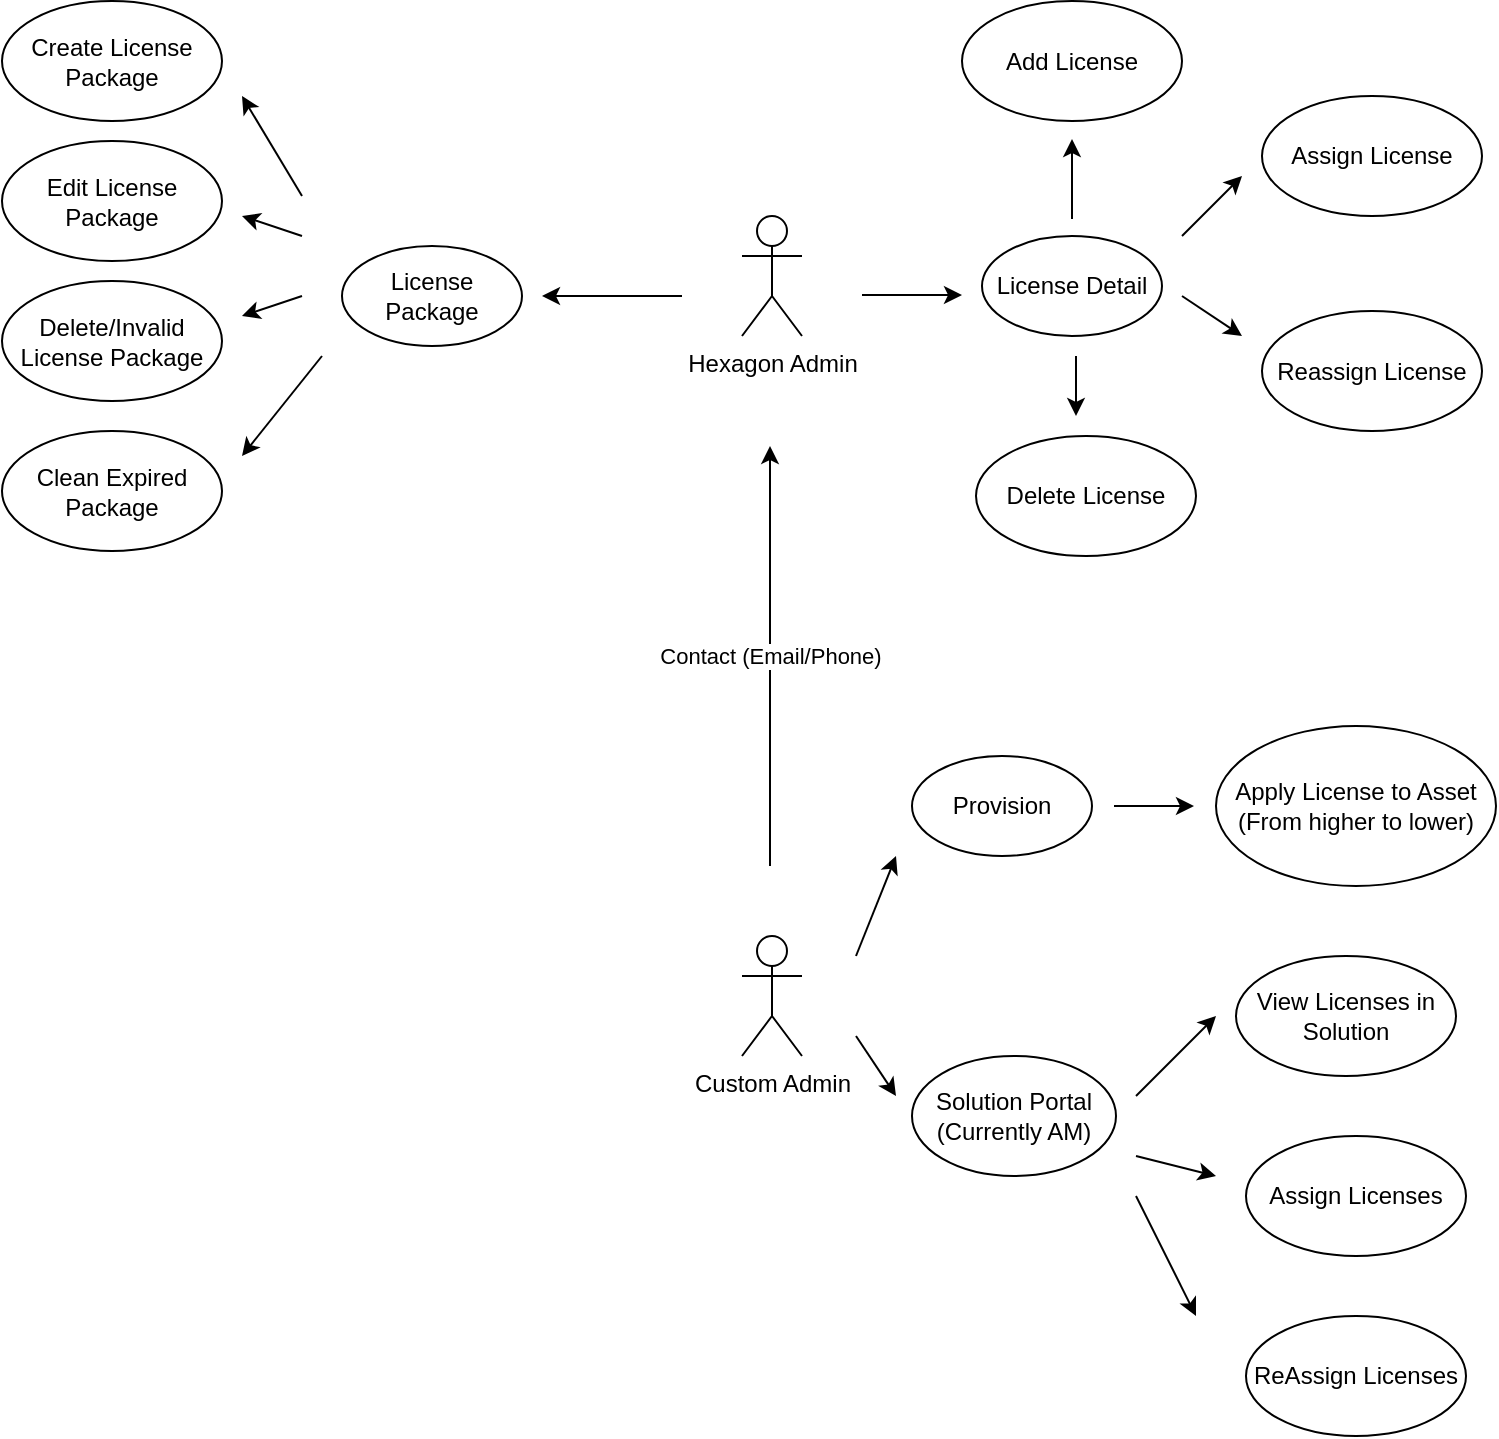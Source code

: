 <mxfile version="10.6.6" type="github"><diagram name="Use Case" id="c7558073-3199-34d8-9f00-42111426c3f3"><mxGraphModel dx="1630" dy="742" grid="1" gridSize="10" guides="1" tooltips="1" connect="1" arrows="1" fold="1" page="1" pageScale="1" pageWidth="826" pageHeight="1169" background="#ffffff" math="0" shadow="0"><root><mxCell id="0"/><mxCell id="1" parent="0"/><mxCell id="r0mhgqkik5IvZY-A_OnH-96" value="Hexagon Admin" style="shape=umlActor;verticalLabelPosition=bottom;labelBackgroundColor=#ffffff;verticalAlign=top;html=1;outlineConnect=0;" parent="1" vertex="1"><mxGeometry x="413" y="200" width="30" height="60" as="geometry"/></mxCell><mxCell id="r0mhgqkik5IvZY-A_OnH-103" value="" style="endArrow=classic;html=1;" parent="1" edge="1"><mxGeometry width="50" height="50" relative="1" as="geometry"><mxPoint x="383" y="240" as="sourcePoint"/><mxPoint x="313" y="240" as="targetPoint"/></mxGeometry></mxCell><mxCell id="r0mhgqkik5IvZY-A_OnH-105" value="License Package" style="ellipse;whiteSpace=wrap;html=1;" parent="1" vertex="1"><mxGeometry x="213" y="215" width="90" height="50" as="geometry"/></mxCell><mxCell id="r0mhgqkik5IvZY-A_OnH-106" value="" style="endArrow=classic;html=1;" parent="1" edge="1"><mxGeometry width="50" height="50" relative="1" as="geometry"><mxPoint x="473" y="239.5" as="sourcePoint"/><mxPoint x="523" y="239.5" as="targetPoint"/></mxGeometry></mxCell><mxCell id="r0mhgqkik5IvZY-A_OnH-107" value="License Detail" style="ellipse;whiteSpace=wrap;html=1;" parent="1" vertex="1"><mxGeometry x="533" y="210" width="90" height="50" as="geometry"/></mxCell><mxCell id="r0mhgqkik5IvZY-A_OnH-108" value="" style="endArrow=classic;html=1;" parent="1" edge="1"><mxGeometry width="50" height="50" relative="1" as="geometry"><mxPoint x="193" y="190" as="sourcePoint"/><mxPoint x="163" y="140" as="targetPoint"/></mxGeometry></mxCell><mxCell id="r0mhgqkik5IvZY-A_OnH-109" value="Create License Package" style="ellipse;whiteSpace=wrap;html=1;" parent="1" vertex="1"><mxGeometry x="43" y="92.5" width="110" height="60" as="geometry"/></mxCell><mxCell id="r0mhgqkik5IvZY-A_OnH-110" value="" style="endArrow=classic;html=1;" parent="1" edge="1"><mxGeometry width="50" height="50" relative="1" as="geometry"><mxPoint x="193" y="210" as="sourcePoint"/><mxPoint x="163" y="200" as="targetPoint"/></mxGeometry></mxCell><mxCell id="r0mhgqkik5IvZY-A_OnH-111" value="Clean&amp;nbsp;Expired Package" style="ellipse;whiteSpace=wrap;html=1;" parent="1" vertex="1"><mxGeometry x="43" y="307.5" width="110" height="60" as="geometry"/></mxCell><mxCell id="r0mhgqkik5IvZY-A_OnH-112" value="" style="endArrow=classic;html=1;" parent="1" edge="1"><mxGeometry width="50" height="50" relative="1" as="geometry"><mxPoint x="193" y="240" as="sourcePoint"/><mxPoint x="163" y="250" as="targetPoint"/></mxGeometry></mxCell><mxCell id="r0mhgqkik5IvZY-A_OnH-114" value="Edit License Package" style="ellipse;whiteSpace=wrap;html=1;" parent="1" vertex="1"><mxGeometry x="43" y="162.5" width="110" height="60" as="geometry"/></mxCell><mxCell id="r0mhgqkik5IvZY-A_OnH-116" value="Delete/Invalid License Package" style="ellipse;whiteSpace=wrap;html=1;" parent="1" vertex="1"><mxGeometry x="43" y="232.5" width="110" height="60" as="geometry"/></mxCell><mxCell id="vW0OFBkZSmCut9_RI_7a-1" value="" style="endArrow=classic;html=1;" parent="1" edge="1"><mxGeometry width="50" height="50" relative="1" as="geometry"><mxPoint x="203" y="270" as="sourcePoint"/><mxPoint x="163" y="320" as="targetPoint"/></mxGeometry></mxCell><mxCell id="DIZYULy87rvY9kL2d906-1" value="Custom Admin" style="shape=umlActor;verticalLabelPosition=bottom;labelBackgroundColor=#ffffff;verticalAlign=top;html=1;outlineConnect=0;" parent="1" vertex="1"><mxGeometry x="413" y="560" width="30" height="60" as="geometry"/></mxCell><mxCell id="DIZYULy87rvY9kL2d906-3" value="Contact (Email/Phone)" style="endArrow=classic;html=1;" parent="1" edge="1"><mxGeometry width="50" height="50" relative="1" as="geometry"><mxPoint x="427" y="525" as="sourcePoint"/><mxPoint x="427" y="315" as="targetPoint"/></mxGeometry></mxCell><mxCell id="DIZYULy87rvY9kL2d906-4" value="" style="endArrow=classic;html=1;" parent="1" edge="1"><mxGeometry width="50" height="50" relative="1" as="geometry"><mxPoint x="633" y="210" as="sourcePoint"/><mxPoint x="663" y="180" as="targetPoint"/></mxGeometry></mxCell><mxCell id="DIZYULy87rvY9kL2d906-5" value="Assign License" style="ellipse;whiteSpace=wrap;html=1;" parent="1" vertex="1"><mxGeometry x="673" y="140" width="110" height="60" as="geometry"/></mxCell><mxCell id="DIZYULy87rvY9kL2d906-6" value="Reassign License" style="ellipse;whiteSpace=wrap;html=1;" parent="1" vertex="1"><mxGeometry x="673" y="247.5" width="110" height="60" as="geometry"/></mxCell><mxCell id="DIZYULy87rvY9kL2d906-7" value="" style="endArrow=classic;html=1;" parent="1" edge="1"><mxGeometry width="50" height="50" relative="1" as="geometry"><mxPoint x="633" y="240" as="sourcePoint"/><mxPoint x="663" y="260" as="targetPoint"/></mxGeometry></mxCell><mxCell id="DIZYULy87rvY9kL2d906-9" value="" style="endArrow=classic;html=1;" parent="1" edge="1"><mxGeometry width="50" height="50" relative="1" as="geometry"><mxPoint x="470" y="570" as="sourcePoint"/><mxPoint x="490" y="520" as="targetPoint"/></mxGeometry></mxCell><mxCell id="DIZYULy87rvY9kL2d906-10" value="Provision" style="ellipse;whiteSpace=wrap;html=1;" parent="1" vertex="1"><mxGeometry x="498" y="470" width="90" height="50" as="geometry"/></mxCell><mxCell id="DIZYULy87rvY9kL2d906-11" value="" style="endArrow=classic;html=1;" parent="1" edge="1"><mxGeometry width="50" height="50" relative="1" as="geometry"><mxPoint x="599" y="495" as="sourcePoint"/><mxPoint x="639" y="495" as="targetPoint"/></mxGeometry></mxCell><mxCell id="DIZYULy87rvY9kL2d906-12" value="Apply License to Asset (From higher to lower)" style="ellipse;whiteSpace=wrap;html=1;" parent="1" vertex="1"><mxGeometry x="650" y="455" width="140" height="80" as="geometry"/></mxCell><mxCell id="DIZYULy87rvY9kL2d906-14" value="Solution Portal (Currently AM)" style="ellipse;whiteSpace=wrap;html=1;" parent="1" vertex="1"><mxGeometry x="498" y="620" width="102" height="60" as="geometry"/></mxCell><mxCell id="DIZYULy87rvY9kL2d906-15" value="" style="endArrow=classic;html=1;" parent="1" edge="1"><mxGeometry width="50" height="50" relative="1" as="geometry"><mxPoint x="470" y="610" as="sourcePoint"/><mxPoint x="490" y="640" as="targetPoint"/></mxGeometry></mxCell><mxCell id="DIZYULy87rvY9kL2d906-16" value="" style="endArrow=classic;html=1;" parent="1" edge="1"><mxGeometry width="50" height="50" relative="1" as="geometry"><mxPoint x="610" y="640" as="sourcePoint"/><mxPoint x="650" y="600" as="targetPoint"/></mxGeometry></mxCell><mxCell id="DIZYULy87rvY9kL2d906-17" value="View Licenses in Solution" style="ellipse;whiteSpace=wrap;html=1;" parent="1" vertex="1"><mxGeometry x="660" y="570" width="110" height="60" as="geometry"/></mxCell><mxCell id="DIZYULy87rvY9kL2d906-18" value="Assign Licenses" style="ellipse;whiteSpace=wrap;html=1;" parent="1" vertex="1"><mxGeometry x="665" y="660" width="110" height="60" as="geometry"/></mxCell><mxCell id="DIZYULy87rvY9kL2d906-19" value="ReAssign Licenses" style="ellipse;whiteSpace=wrap;html=1;" parent="1" vertex="1"><mxGeometry x="665" y="750" width="110" height="60" as="geometry"/></mxCell><mxCell id="DIZYULy87rvY9kL2d906-20" value="" style="endArrow=classic;html=1;" parent="1" edge="1"><mxGeometry width="50" height="50" relative="1" as="geometry"><mxPoint x="610" y="670" as="sourcePoint"/><mxPoint x="650" y="680" as="targetPoint"/></mxGeometry></mxCell><mxCell id="DIZYULy87rvY9kL2d906-21" value="" style="endArrow=classic;html=1;" parent="1" edge="1"><mxGeometry width="50" height="50" relative="1" as="geometry"><mxPoint x="610" y="690" as="sourcePoint"/><mxPoint x="640" y="750" as="targetPoint"/></mxGeometry></mxCell><mxCell id="QNGVP_gZFxuCFSqhU169-1" value="" style="endArrow=classic;html=1;" parent="1" edge="1"><mxGeometry width="50" height="50" relative="1" as="geometry"><mxPoint x="578" y="201.5" as="sourcePoint"/><mxPoint x="578" y="161.5" as="targetPoint"/></mxGeometry></mxCell><mxCell id="QNGVP_gZFxuCFSqhU169-2" value="Add License" style="ellipse;whiteSpace=wrap;html=1;" parent="1" vertex="1"><mxGeometry x="523" y="92.5" width="110" height="60" as="geometry"/></mxCell><mxCell id="QNGVP_gZFxuCFSqhU169-3" value="Delete License" style="ellipse;whiteSpace=wrap;html=1;" parent="1" vertex="1"><mxGeometry x="530" y="310" width="110" height="60" as="geometry"/></mxCell><mxCell id="QNGVP_gZFxuCFSqhU169-4" value="" style="endArrow=classic;html=1;" parent="1" edge="1"><mxGeometry width="50" height="50" relative="1" as="geometry"><mxPoint x="580" y="270" as="sourcePoint"/><mxPoint x="580" y="300" as="targetPoint"/></mxGeometry></mxCell></root></mxGraphModel></diagram><diagram id="jGPvy89WUdf8JpvOdULr" name="Use Case 2"><mxGraphModel dx="1630" dy="742" grid="1" gridSize="10" guides="1" tooltips="1" connect="1" arrows="1" fold="1" page="1" pageScale="1" pageWidth="850" pageHeight="1100" math="0" shadow="0"><root><mxCell id="SKxluR1stEecQNiRlivx-0"/><mxCell id="SKxluR1stEecQNiRlivx-1" parent="SKxluR1stEecQNiRlivx-0"/><mxCell id="D6zXB0ndMClT7iSK6bB4-0" value="Hexagon Admin" style="shape=umlActor;verticalLabelPosition=bottom;labelBackgroundColor=#ffffff;verticalAlign=top;html=1;outlineConnect=0;" parent="SKxluR1stEecQNiRlivx-1" vertex="1"><mxGeometry x="265" y="200" width="30" height="60" as="geometry"/></mxCell><mxCell id="aglNCWUEz0oBjwneO306-0" value="Custom Admin" style="shape=umlActor;verticalLabelPosition=bottom;labelBackgroundColor=#ffffff;verticalAlign=top;html=1;outlineConnect=0;" parent="SKxluR1stEecQNiRlivx-1" vertex="1"><mxGeometry x="290" y="470" width="30" height="60" as="geometry"/></mxCell><mxCell id="KvLSVUH2awujy5UT_CKw-0" value="License Package" style="ellipse;whiteSpace=wrap;html=1;" parent="SKxluR1stEecQNiRlivx-1" vertex="1"><mxGeometry x="140" y="360" width="90" height="50" as="geometry"/></mxCell><mxCell id="KvLSVUH2awujy5UT_CKw-1" value="License" style="ellipse;whiteSpace=wrap;html=1;" parent="SKxluR1stEecQNiRlivx-1" vertex="1"><mxGeometry x="370" y="360" width="90" height="50" as="geometry"/></mxCell><mxCell id="KvLSVUH2awujy5UT_CKw-2" value="" style="shape=flexArrow;endArrow=classic;html=1;" parent="SKxluR1stEecQNiRlivx-1" edge="1"><mxGeometry width="50" height="50" relative="1" as="geometry"><mxPoint x="350" y="390" as="sourcePoint"/><mxPoint x="250" y="390" as="targetPoint"/></mxGeometry></mxCell><mxCell id="Av3ucTf9jHHpBTZOCbl6-0" value="" style="endArrow=classic;html=1;" parent="SKxluR1stEecQNiRlivx-1" edge="1"><mxGeometry width="50" height="50" relative="1" as="geometry"><mxPoint x="350" y="470" as="sourcePoint"/><mxPoint x="390" y="420" as="targetPoint"/></mxGeometry></mxCell></root></mxGraphModel></diagram><diagram id="JTDaA3qrk0eaR_ec8MNY" name="Flow Chart"><mxGraphModel dx="1630" dy="693" grid="1" gridSize="10" guides="1" tooltips="1" connect="1" arrows="1" fold="1" page="1" pageScale="1" pageWidth="850" pageHeight="1100" math="0" shadow="0"><root><mxCell id="8eUFEcA-C0Ib2KNSkgIX-0"/><mxCell id="8eUFEcA-C0Ib2KNSkgIX-1" parent="8eUFEcA-C0Ib2KNSkgIX-0"/><mxCell id="L87tUQuXZZLbhSU-R-Ii-57" value="" style="edgeStyle=orthogonalEdgeStyle;rounded=0;orthogonalLoop=1;jettySize=auto;html=1;" edge="1" parent="8eUFEcA-C0Ib2KNSkgIX-1" source="L87tUQuXZZLbhSU-R-Ii-45" target="L87tUQuXZZLbhSU-R-Ii-48"><mxGeometry relative="1" as="geometry"/></mxCell><mxCell id="L87tUQuXZZLbhSU-R-Ii-45" value="Start&lt;br&gt;" style="ellipse;whiteSpace=wrap;html=1;" vertex="1" parent="8eUFEcA-C0Ib2KNSkgIX-1"><mxGeometry x="50" y="80" width="110" height="60" as="geometry"/></mxCell><mxCell id="L87tUQuXZZLbhSU-R-Ii-46" value="Hexagon Admin" style="text;html=1;resizable=0;points=[];autosize=1;align=left;verticalAlign=top;spacingTop=-4;" vertex="1" parent="8eUFEcA-C0Ib2KNSkgIX-1"><mxGeometry x="58" y="33" width="100" height="20" as="geometry"/></mxCell><mxCell id="L87tUQuXZZLbhSU-R-Ii-54" value="" style="edgeStyle=orthogonalEdgeStyle;rounded=0;orthogonalLoop=1;jettySize=auto;html=1;" edge="1" parent="8eUFEcA-C0Ib2KNSkgIX-1" source="L87tUQuXZZLbhSU-R-Ii-48" target="L87tUQuXZZLbhSU-R-Ii-51"><mxGeometry relative="1" as="geometry"/></mxCell><mxCell id="L87tUQuXZZLbhSU-R-Ii-48" value="Login Admin Site" style="rounded=1;whiteSpace=wrap;html=1;" vertex="1" parent="8eUFEcA-C0Ib2KNSkgIX-1"><mxGeometry x="45" y="180" width="120" height="60" as="geometry"/></mxCell><mxCell id="L87tUQuXZZLbhSU-R-Ii-53" value="" style="edgeStyle=orthogonalEdgeStyle;rounded=0;orthogonalLoop=1;jettySize=auto;html=1;" edge="1" parent="8eUFEcA-C0Ib2KNSkgIX-1" source="L87tUQuXZZLbhSU-R-Ii-51" target="L87tUQuXZZLbhSU-R-Ii-52"><mxGeometry relative="1" as="geometry"/></mxCell><mxCell id="L87tUQuXZZLbhSU-R-Ii-51" value="Go to License Page" style="rounded=1;whiteSpace=wrap;html=1;" vertex="1" parent="8eUFEcA-C0Ib2KNSkgIX-1"><mxGeometry x="220" y="180" width="120" height="60" as="geometry"/></mxCell><mxCell id="L87tUQuXZZLbhSU-R-Ii-56" value="" style="edgeStyle=orthogonalEdgeStyle;rounded=0;orthogonalLoop=1;jettySize=auto;html=1;" edge="1" parent="8eUFEcA-C0Ib2KNSkgIX-1" source="L87tUQuXZZLbhSU-R-Ii-52"><mxGeometry relative="1" as="geometry"><mxPoint x="620" y="210" as="targetPoint"/></mxGeometry></mxCell><mxCell id="L87tUQuXZZLbhSU-R-Ii-52" value="Click Add Button and Fill in the Form&lt;br&gt;" style="rounded=1;whiteSpace=wrap;html=1;" vertex="1" parent="8eUFEcA-C0Ib2KNSkgIX-1"><mxGeometry x="420" y="180" width="120" height="60" as="geometry"/></mxCell><mxCell id="L87tUQuXZZLbhSU-R-Ii-62" value="" style="edgeStyle=orthogonalEdgeStyle;rounded=0;orthogonalLoop=1;jettySize=auto;html=1;" edge="1" parent="8eUFEcA-C0Ib2KNSkgIX-1" source="L87tUQuXZZLbhSU-R-Ii-60"><mxGeometry relative="1" as="geometry"><mxPoint x="695" y="300" as="targetPoint"/></mxGeometry></mxCell><mxCell id="L87tUQuXZZLbhSU-R-Ii-60" value="License Package" style="shape=document;whiteSpace=wrap;html=1;boundedLbl=1;" vertex="1" parent="8eUFEcA-C0Ib2KNSkgIX-1"><mxGeometry x="635" y="170" width="120" height="80" as="geometry"/></mxCell><mxCell id="L87tUQuXZZLbhSU-R-Ii-67" value="" style="edgeStyle=orthogonalEdgeStyle;rounded=0;orthogonalLoop=1;jettySize=auto;html=1;" edge="1" parent="8eUFEcA-C0Ib2KNSkgIX-1" source="L87tUQuXZZLbhSU-R-Ii-63" target="L87tUQuXZZLbhSU-R-Ii-66"><mxGeometry relative="1" as="geometry"/></mxCell><mxCell id="L87tUQuXZZLbhSU-R-Ii-69" value="" style="edgeStyle=orthogonalEdgeStyle;rounded=0;orthogonalLoop=1;jettySize=auto;html=1;" edge="1" parent="8eUFEcA-C0Ib2KNSkgIX-1" source="L87tUQuXZZLbhSU-R-Ii-63" target="L87tUQuXZZLbhSU-R-Ii-68"><mxGeometry relative="1" as="geometry"/></mxCell><mxCell id="vmRxCYSJctdrsh7JZu1K-1" value="" style="edgeStyle=orthogonalEdgeStyle;rounded=0;orthogonalLoop=1;jettySize=auto;html=1;entryX=0.5;entryY=0;entryDx=0;entryDy=0;" edge="1" parent="8eUFEcA-C0Ib2KNSkgIX-1" source="L87tUQuXZZLbhSU-R-Ii-63" target="L87tUQuXZZLbhSU-R-Ii-76"><mxGeometry relative="1" as="geometry"><mxPoint x="695" y="440" as="targetPoint"/></mxGeometry></mxCell><mxCell id="L87tUQuXZZLbhSU-R-Ii-63" value="Go to License Page" style="rounded=1;whiteSpace=wrap;html=1;" vertex="1" parent="8eUFEcA-C0Ib2KNSkgIX-1"><mxGeometry x="635" y="300" width="120" height="60" as="geometry"/></mxCell><mxCell id="L87tUQuXZZLbhSU-R-Ii-68" value="Delete License Package" style="rounded=1;whiteSpace=wrap;html=1;" vertex="1" parent="8eUFEcA-C0Ib2KNSkgIX-1"><mxGeometry x="835" y="300" width="120" height="60" as="geometry"/></mxCell><mxCell id="L87tUQuXZZLbhSU-R-Ii-66" value="Edit Limitation of Each License Tier ( Free/Standard/Premium/Trial)" style="rounded=1;whiteSpace=wrap;html=1;" vertex="1" parent="8eUFEcA-C0Ib2KNSkgIX-1"><mxGeometry x="355" y="300" width="200" height="60" as="geometry"/></mxCell><mxCell id="L87tUQuXZZLbhSU-R-Ii-64" value="Assign Package to Other Organization/Solution" style="rounded=1;whiteSpace=wrap;html=1;" vertex="1" parent="8eUFEcA-C0Ib2KNSkgIX-1"><mxGeometry x="425" y="410" width="120" height="60" as="geometry"/></mxCell><mxCell id="L87tUQuXZZLbhSU-R-Ii-72" value="" style="endArrow=classic;html=1;exitX=1.017;exitY=0.967;exitDx=0;exitDy=0;exitPerimeter=0;" edge="1" parent="8eUFEcA-C0Ib2KNSkgIX-1" source="L87tUQuXZZLbhSU-R-Ii-63"><mxGeometry width="50" height="50" relative="1" as="geometry"><mxPoint x="650" y="373" as="sourcePoint"/><mxPoint x="835" y="410" as="targetPoint"/></mxGeometry></mxCell><mxCell id="L87tUQuXZZLbhSU-R-Ii-73" value="Clean Expired License Package" style="rounded=1;whiteSpace=wrap;html=1;" vertex="1" parent="8eUFEcA-C0Ib2KNSkgIX-1"><mxGeometry x="835" y="410" width="120" height="60" as="geometry"/></mxCell><mxCell id="L87tUQuXZZLbhSU-R-Ii-74" value="" style="endArrow=classic;html=1;exitX=-0.017;exitY=0.967;exitDx=0;exitDy=0;exitPerimeter=0;entryX=0.917;entryY=-0.05;entryDx=0;entryDy=0;entryPerimeter=0;" edge="1" parent="8eUFEcA-C0Ib2KNSkgIX-1" source="L87tUQuXZZLbhSU-R-Ii-63" target="L87tUQuXZZLbhSU-R-Ii-64"><mxGeometry width="50" height="50" relative="1" as="geometry"><mxPoint x="767" y="368" as="sourcePoint"/><mxPoint x="845" y="420" as="targetPoint"/></mxGeometry></mxCell><mxCell id="A09jSOeJdAHtqWPGiZoI-9" value="" style="edgeStyle=orthogonalEdgeStyle;rounded=0;orthogonalLoop=1;jettySize=auto;html=1;" edge="1" parent="8eUFEcA-C0Ib2KNSkgIX-1" source="L87tUQuXZZLbhSU-R-Ii-76" target="A09jSOeJdAHtqWPGiZoI-2"><mxGeometry relative="1" as="geometry"/></mxCell><mxCell id="L87tUQuXZZLbhSU-R-Ii-76" value="Go to License Detail Page" style="rounded=1;whiteSpace=wrap;html=1;" vertex="1" parent="8eUFEcA-C0Ib2KNSkgIX-1"><mxGeometry x="635" y="440" width="120" height="60" as="geometry"/></mxCell><mxCell id="qmgCKTIwkAnhErUE3q1C-3" style="edgeStyle=orthogonalEdgeStyle;rounded=0;orthogonalLoop=1;jettySize=auto;html=1;exitX=0.508;exitY=0.875;exitDx=0;exitDy=0;exitPerimeter=0;entryX=0.5;entryY=0;entryDx=0;entryDy=0;" edge="1" parent="8eUFEcA-C0Ib2KNSkgIX-1" source="A09jSOeJdAHtqWPGiZoI-2" target="qmgCKTIwkAnhErUE3q1C-4"><mxGeometry relative="1" as="geometry"><mxPoint x="850" y="680" as="targetPoint"/><Array as="points"><mxPoint x="696" y="660"/><mxPoint x="820" y="660"/></Array></mxGeometry></mxCell><mxCell id="vmRxCYSJctdrsh7JZu1K-6" value="Assign License to Solution Objects" style="rounded=1;whiteSpace=wrap;html=1;" vertex="1" parent="8eUFEcA-C0Ib2KNSkgIX-1"><mxGeometry x="540" y="680" width="120" height="60" as="geometry"/></mxCell><mxCell id="vmRxCYSJctdrsh7JZu1K-4" value="Delete License" style="rounded=1;whiteSpace=wrap;html=1;" vertex="1" parent="8eUFEcA-C0Ib2KNSkgIX-1"><mxGeometry x="835" y="570" width="120" height="60" as="geometry"/></mxCell><mxCell id="vmRxCYSJctdrsh7JZu1K-2" value="Add License" style="rounded=1;whiteSpace=wrap;html=1;" vertex="1" parent="8eUFEcA-C0Ib2KNSkgIX-1"><mxGeometry x="435" y="570" width="120" height="60" as="geometry"/></mxCell><mxCell id="A09jSOeJdAHtqWPGiZoI-3" value="" style="edgeStyle=orthogonalEdgeStyle;rounded=0;orthogonalLoop=1;jettySize=auto;html=1;" edge="1" parent="8eUFEcA-C0Ib2KNSkgIX-1" source="A09jSOeJdAHtqWPGiZoI-2" target="vmRxCYSJctdrsh7JZu1K-2"><mxGeometry relative="1" as="geometry"/></mxCell><mxCell id="A09jSOeJdAHtqWPGiZoI-7" value="" style="edgeStyle=orthogonalEdgeStyle;rounded=0;orthogonalLoop=1;jettySize=auto;html=1;" edge="1" parent="8eUFEcA-C0Ib2KNSkgIX-1" source="A09jSOeJdAHtqWPGiZoI-2"><mxGeometry relative="1" as="geometry"><mxPoint x="835" y="600" as="targetPoint"/></mxGeometry></mxCell><mxCell id="A09jSOeJdAHtqWPGiZoI-8" value="" style="edgeStyle=orthogonalEdgeStyle;rounded=0;orthogonalLoop=1;jettySize=auto;html=1;exitX=0.517;exitY=0.85;exitDx=0;exitDy=0;exitPerimeter=0;" edge="1" parent="8eUFEcA-C0Ib2KNSkgIX-1" source="A09jSOeJdAHtqWPGiZoI-2" target="vmRxCYSJctdrsh7JZu1K-6"><mxGeometry relative="1" as="geometry"/></mxCell><mxCell id="A09jSOeJdAHtqWPGiZoI-2" value="License" style="shape=document;whiteSpace=wrap;html=1;boundedLbl=1;" vertex="1" parent="8eUFEcA-C0Ib2KNSkgIX-1"><mxGeometry x="635" y="560" width="120" height="80" as="geometry"/></mxCell><mxCell id="A09jSOeJdAHtqWPGiZoI-10" value="Customer Admin&lt;br&gt;" style="text;html=1;resizable=0;points=[];autosize=1;align=left;verticalAlign=top;spacingTop=-4;" vertex="1" parent="8eUFEcA-C0Ib2KNSkgIX-1"><mxGeometry x="45" y="841.5" width="100" height="20" as="geometry"/></mxCell><mxCell id="A09jSOeJdAHtqWPGiZoI-13" value="" style="edgeStyle=orthogonalEdgeStyle;rounded=0;orthogonalLoop=1;jettySize=auto;html=1;" edge="1" parent="8eUFEcA-C0Ib2KNSkgIX-1" source="A09jSOeJdAHtqWPGiZoI-11"><mxGeometry relative="1" as="geometry"><mxPoint x="222.5" y="1025.5" as="targetPoint"/></mxGeometry></mxCell><mxCell id="qmgCKTIwkAnhErUE3q1C-14" value="" style="edgeStyle=orthogonalEdgeStyle;rounded=0;orthogonalLoop=1;jettySize=auto;html=1;entryX=0.5;entryY=0;entryDx=0;entryDy=0;" edge="1" parent="8eUFEcA-C0Ib2KNSkgIX-1" source="A09jSOeJdAHtqWPGiZoI-11" target="qmgCKTIwkAnhErUE3q1C-15"><mxGeometry relative="1" as="geometry"><mxPoint x="92.5" y="1130.5" as="targetPoint"/></mxGeometry></mxCell><mxCell id="A09jSOeJdAHtqWPGiZoI-11" value="Start" style="ellipse;whiteSpace=wrap;html=1;" vertex="1" parent="8eUFEcA-C0Ib2KNSkgIX-1"><mxGeometry x="42.5" y="1000.5" width="100" height="50" as="geometry"/></mxCell><mxCell id="A09jSOeJdAHtqWPGiZoI-16" value="" style="edgeStyle=orthogonalEdgeStyle;rounded=0;orthogonalLoop=1;jettySize=auto;html=1;" edge="1" parent="8eUFEcA-C0Ib2KNSkgIX-1" source="A09jSOeJdAHtqWPGiZoI-14" target="A09jSOeJdAHtqWPGiZoI-15"><mxGeometry relative="1" as="geometry"/></mxCell><mxCell id="qmgCKTIwkAnhErUE3q1C-6" value="" style="edgeStyle=orthogonalEdgeStyle;rounded=0;orthogonalLoop=1;jettySize=auto;html=1;" edge="1" parent="8eUFEcA-C0Ib2KNSkgIX-1" source="A09jSOeJdAHtqWPGiZoI-14" target="qmgCKTIwkAnhErUE3q1C-5"><mxGeometry relative="1" as="geometry"/></mxCell><mxCell id="qmgCKTIwkAnhErUE3q1C-10" value="" style="edgeStyle=orthogonalEdgeStyle;rounded=0;orthogonalLoop=1;jettySize=auto;html=1;" edge="1" parent="8eUFEcA-C0Ib2KNSkgIX-1" source="A09jSOeJdAHtqWPGiZoI-14" target="qmgCKTIwkAnhErUE3q1C-9"><mxGeometry relative="1" as="geometry"/></mxCell><mxCell id="A09jSOeJdAHtqWPGiZoI-14" value="Login Solution (Currently AM)" style="rounded=1;whiteSpace=wrap;html=1;" vertex="1" parent="8eUFEcA-C0Ib2KNSkgIX-1"><mxGeometry x="227.5" y="993" width="120" height="65" as="geometry"/></mxCell><mxCell id="qmgCKTIwkAnhErUE3q1C-12" value="" style="edgeStyle=orthogonalEdgeStyle;rounded=0;orthogonalLoop=1;jettySize=auto;html=1;" edge="1" parent="8eUFEcA-C0Ib2KNSkgIX-1" source="qmgCKTIwkAnhErUE3q1C-9" target="qmgCKTIwkAnhErUE3q1C-11"><mxGeometry relative="1" as="geometry"/></mxCell><mxCell id="qmgCKTIwkAnhErUE3q1C-9" value="Delete Asset" style="rounded=1;whiteSpace=wrap;html=1;" vertex="1" parent="8eUFEcA-C0Ib2KNSkgIX-1"><mxGeometry x="227.5" y="848" width="120" height="65" as="geometry"/></mxCell><mxCell id="qmgCKTIwkAnhErUE3q1C-11" value="Bound License Freed" style="rounded=1;whiteSpace=wrap;html=1;" vertex="1" parent="8eUFEcA-C0Ib2KNSkgIX-1"><mxGeometry x="427.5" y="848" width="120" height="65" as="geometry"/></mxCell><mxCell id="qmgCKTIwkAnhErUE3q1C-8" value="" style="edgeStyle=orthogonalEdgeStyle;rounded=0;orthogonalLoop=1;jettySize=auto;html=1;" edge="1" parent="8eUFEcA-C0Ib2KNSkgIX-1" source="qmgCKTIwkAnhErUE3q1C-5" target="qmgCKTIwkAnhErUE3q1C-7"><mxGeometry relative="1" as="geometry"/></mxCell><mxCell id="qmgCKTIwkAnhErUE3q1C-5" value="Edit Asset" style="rounded=1;whiteSpace=wrap;html=1;" vertex="1" parent="8eUFEcA-C0Ib2KNSkgIX-1"><mxGeometry x="227.5" y="1138" width="120" height="65" as="geometry"/></mxCell><mxCell id="qmgCKTIwkAnhErUE3q1C-7" value="Reassign License" style="rounded=1;whiteSpace=wrap;html=1;" vertex="1" parent="8eUFEcA-C0Ib2KNSkgIX-1"><mxGeometry x="427.5" y="1138" width="120" height="65" as="geometry"/></mxCell><mxCell id="A09jSOeJdAHtqWPGiZoI-18" value="" style="edgeStyle=orthogonalEdgeStyle;rounded=0;orthogonalLoop=1;jettySize=auto;html=1;" edge="1" parent="8eUFEcA-C0Ib2KNSkgIX-1" source="A09jSOeJdAHtqWPGiZoI-15"><mxGeometry relative="1" as="geometry"><mxPoint x="627.5" y="1025.5" as="targetPoint"/></mxGeometry></mxCell><mxCell id="A09jSOeJdAHtqWPGiZoI-15" value="Go to Licensing Page" style="rounded=1;whiteSpace=wrap;html=1;" vertex="1" parent="8eUFEcA-C0Ib2KNSkgIX-1"><mxGeometry x="427.5" y="993" width="120" height="65" as="geometry"/></mxCell><mxCell id="qmgCKTIwkAnhErUE3q1C-1" value="" style="edgeStyle=orthogonalEdgeStyle;rounded=0;orthogonalLoop=1;jettySize=auto;html=1;" edge="1" parent="8eUFEcA-C0Ib2KNSkgIX-1" source="A09jSOeJdAHtqWPGiZoI-19"><mxGeometry relative="1" as="geometry"><mxPoint x="827.5" y="1025.5" as="targetPoint"/></mxGeometry></mxCell><mxCell id="A09jSOeJdAHtqWPGiZoI-19" value="License" style="shape=document;whiteSpace=wrap;html=1;boundedLbl=1;" vertex="1" parent="8eUFEcA-C0Ib2KNSkgIX-1"><mxGeometry x="627.5" y="985.5" width="120" height="80" as="geometry"/></mxCell><mxCell id="qmgCKTIwkAnhErUE3q1C-2" value="Assign License to Solution Objects" style="rounded=1;whiteSpace=wrap;html=1;" vertex="1" parent="8eUFEcA-C0Ib2KNSkgIX-1"><mxGeometry x="827.5" y="993" width="120" height="65" as="geometry"/></mxCell><mxCell id="qmgCKTIwkAnhErUE3q1C-4" value="Change Licensed Object Type (Asset/User/Function)" style="rounded=1;whiteSpace=wrap;html=1;" vertex="1" parent="8eUFEcA-C0Ib2KNSkgIX-1"><mxGeometry x="760" y="680" width="120" height="60" as="geometry"/></mxCell><mxCell id="qmgCKTIwkAnhErUE3q1C-17" value="" style="edgeStyle=orthogonalEdgeStyle;rounded=0;orthogonalLoop=1;jettySize=auto;html=1;" edge="1" parent="8eUFEcA-C0Ib2KNSkgIX-1" source="qmgCKTIwkAnhErUE3q1C-15" target="qmgCKTIwkAnhErUE3q1C-16"><mxGeometry relative="1" as="geometry"/></mxCell><mxCell id="qmgCKTIwkAnhErUE3q1C-15" value="Provision (SFx Connector)" style="rounded=1;whiteSpace=wrap;html=1;" vertex="1" parent="8eUFEcA-C0Ib2KNSkgIX-1"><mxGeometry x="32.5" y="1251.5" width="120" height="65" as="geometry"/></mxCell><mxCell id="qmgCKTIwkAnhErUE3q1C-16" value="Apply License to Asset (From higher to lower)" style="rounded=1;whiteSpace=wrap;html=1;" vertex="1" parent="8eUFEcA-C0Ib2KNSkgIX-1"><mxGeometry x="232.5" y="1251.5" width="120" height="65" as="geometry"/></mxCell></root></mxGraphModel></diagram></mxfile>
